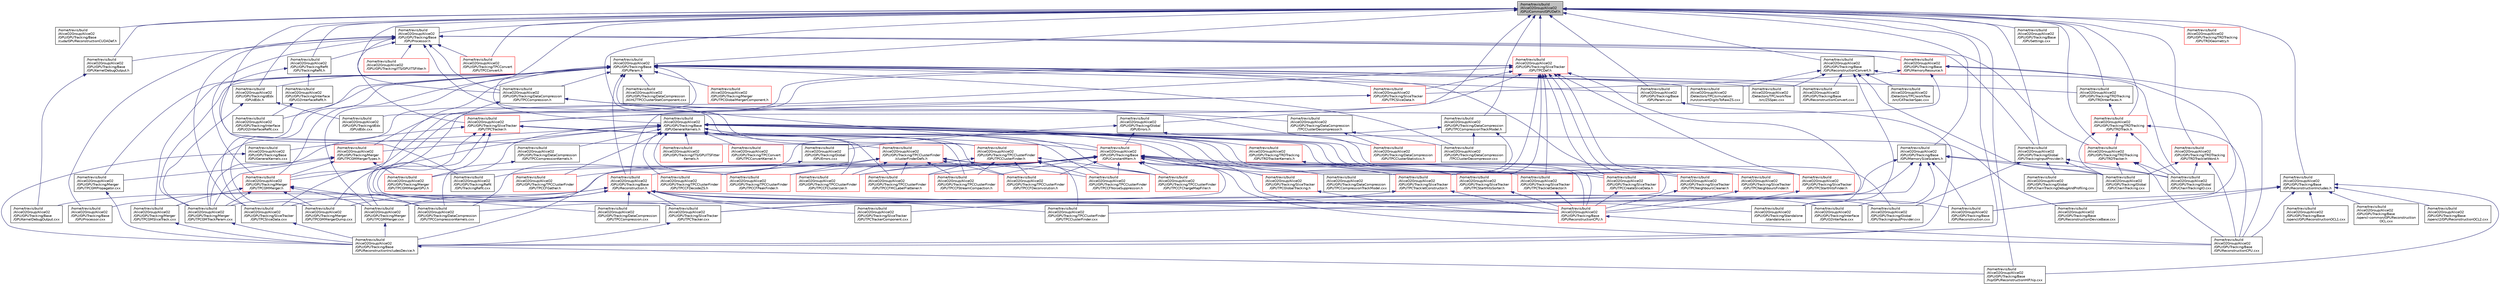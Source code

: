 digraph "/home/travis/build/AliceO2Group/AliceO2/GPU/Common/GPUDef.h"
{
 // INTERACTIVE_SVG=YES
  bgcolor="transparent";
  edge [fontname="Helvetica",fontsize="10",labelfontname="Helvetica",labelfontsize="10"];
  node [fontname="Helvetica",fontsize="10",shape=record];
  Node10 [label="/home/travis/build\l/AliceO2Group/AliceO2\l/GPU/Common/GPUDef.h",height=0.2,width=0.4,color="black", fillcolor="grey75", style="filled", fontcolor="black"];
  Node10 -> Node11 [dir="back",color="midnightblue",fontsize="10",style="solid",fontname="Helvetica"];
  Node11 [label="/home/travis/build\l/AliceO2Group/AliceO2\l/GPU/GPUTracking/Base\l/cuda/GPUReconstructionCUDADef.h",height=0.2,width=0.4,color="black",URL="$d2/d63/GPUReconstructionCUDADef_8h.html"];
  Node10 -> Node12 [dir="back",color="midnightblue",fontsize="10",style="solid",fontname="Helvetica"];
  Node12 [label="/home/travis/build\l/AliceO2Group/AliceO2\l/GPU/GPUTracking/Base\l/GPUParam.h",height=0.2,width=0.4,color="black",URL="$df/d13/GPUParam_8h.html"];
  Node12 -> Node13 [dir="back",color="midnightblue",fontsize="10",style="solid",fontname="Helvetica"];
  Node13 [label="/home/travis/build\l/AliceO2Group/AliceO2\l/Detectors/TPC/simulation\l/run/convertDigitsToRawZS.cxx",height=0.2,width=0.4,color="black",URL="$df/d6c/convertDigitsToRawZS_8cxx.html"];
  Node12 -> Node14 [dir="back",color="midnightblue",fontsize="10",style="solid",fontname="Helvetica"];
  Node14 [label="/home/travis/build\l/AliceO2Group/AliceO2\l/Detectors/TPC/workflow\l/src/ZSSpec.cxx",height=0.2,width=0.4,color="black",URL="$d2/dbc/ZSSpec_8cxx.html"];
  Node12 -> Node15 [dir="back",color="midnightblue",fontsize="10",style="solid",fontname="Helvetica"];
  Node15 [label="/home/travis/build\l/AliceO2Group/AliceO2\l/GPU/GPUTracking/Base\l/GPUConstantMem.h",height=0.2,width=0.4,color="red",URL="$db/df8/GPUConstantMem_8h.html"];
  Node15 -> Node16 [dir="back",color="midnightblue",fontsize="10",style="solid",fontname="Helvetica"];
  Node16 [label="/home/travis/build\l/AliceO2Group/AliceO2\l/GPU/GPUTracking/Base\l/GPUReconstruction.h",height=0.2,width=0.4,color="red",URL="$d2/de8/GPUReconstruction_8h.html"];
  Node16 -> Node23 [dir="back",color="midnightblue",fontsize="10",style="solid",fontname="Helvetica"];
  Node23 [label="/home/travis/build\l/AliceO2Group/AliceO2\l/GPU/GPUTracking/Base\l/GPUKernelDebugOutput.cxx",height=0.2,width=0.4,color="black",URL="$d4/dd0/GPUKernelDebugOutput_8cxx.html"];
  Node16 -> Node24 [dir="back",color="midnightblue",fontsize="10",style="solid",fontname="Helvetica"];
  Node24 [label="/home/travis/build\l/AliceO2Group/AliceO2\l/GPU/GPUTracking/Base\l/GPUProcessor.cxx",height=0.2,width=0.4,color="black",URL="$d2/d53/GPUProcessor_8cxx.html"];
  Node16 -> Node25 [dir="back",color="midnightblue",fontsize="10",style="solid",fontname="Helvetica"];
  Node25 [label="/home/travis/build\l/AliceO2Group/AliceO2\l/GPU/GPUTracking/Base\l/GPUReconstructionCPU.h",height=0.2,width=0.4,color="red",URL="$dd/dc0/GPUReconstructionCPU_8h.html"];
  Node25 -> Node37 [dir="back",color="midnightblue",fontsize="10",style="solid",fontname="Helvetica"];
  Node37 [label="/home/travis/build\l/AliceO2Group/AliceO2\l/GPU/GPUTracking/Base\l/GPUReconstructionCPU.cxx",height=0.2,width=0.4,color="black",URL="$da/df6/GPUReconstructionCPU_8cxx.html"];
  Node16 -> Node39 [dir="back",color="midnightblue",fontsize="10",style="solid",fontname="Helvetica"];
  Node39 [label="/home/travis/build\l/AliceO2Group/AliceO2\l/GPU/GPUTracking/Base\l/GPUReconstruction.cxx",height=0.2,width=0.4,color="black",URL="$db/d5b/GPUReconstruction_8cxx.html"];
  Node16 -> Node58 [dir="back",color="midnightblue",fontsize="10",style="solid",fontname="Helvetica"];
  Node58 [label="/home/travis/build\l/AliceO2Group/AliceO2\l/GPU/GPUTracking/DataCompression\l/GPUTPCCompression.cxx",height=0.2,width=0.4,color="black",URL="$d0/dbb/GPUTPCCompression_8cxx.html"];
  Node16 -> Node59 [dir="back",color="midnightblue",fontsize="10",style="solid",fontname="Helvetica"];
  Node59 [label="/home/travis/build\l/AliceO2Group/AliceO2\l/GPU/GPUTracking/Global\l/GPUTrackingInputProvider.cxx",height=0.2,width=0.4,color="black",URL="$d2/d16/GPUTrackingInputProvider_8cxx.html"];
  Node16 -> Node48 [dir="back",color="midnightblue",fontsize="10",style="solid",fontname="Helvetica"];
  Node48 [label="/home/travis/build\l/AliceO2Group/AliceO2\l/GPU/GPUTracking/Interface\l/GPUO2Interface.cxx",height=0.2,width=0.4,color="black",URL="$d0/d48/GPUO2Interface_8cxx.html"];
  Node16 -> Node61 [dir="back",color="midnightblue",fontsize="10",style="solid",fontname="Helvetica"];
  Node61 [label="/home/travis/build\l/AliceO2Group/AliceO2\l/GPU/GPUTracking/Merger\l/GPUTPCGMMerger.cxx",height=0.2,width=0.4,color="black",URL="$d0/dd4/GPUTPCGMMerger_8cxx.html"];
  Node61 -> Node62 [dir="back",color="midnightblue",fontsize="10",style="solid",fontname="Helvetica"];
  Node62 [label="/home/travis/build\l/AliceO2Group/AliceO2\l/GPU/GPUTracking/Base\l/GPUReconstructionIncludesDevice.h",height=0.2,width=0.4,color="black",URL="$d0/d25/GPUReconstructionIncludesDevice_8h.html"];
  Node62 -> Node30 [dir="back",color="midnightblue",fontsize="10",style="solid",fontname="Helvetica"];
  Node30 [label="/home/travis/build\l/AliceO2Group/AliceO2\l/GPU/GPUTracking/Base\l/hip/GPUReconstructionHIP.hip.cxx",height=0.2,width=0.4,color="black",URL="$d3/d33/GPUReconstructionHIP_8hip_8cxx.html"];
  Node16 -> Node63 [dir="back",color="midnightblue",fontsize="10",style="solid",fontname="Helvetica"];
  Node63 [label="/home/travis/build\l/AliceO2Group/AliceO2\l/GPU/GPUTracking/Merger\l/GPUTPCGMMergerDump.cxx",height=0.2,width=0.4,color="black",URL="$d0/d24/GPUTPCGMMergerDump_8cxx.html"];
  Node16 -> Node64 [dir="back",color="midnightblue",fontsize="10",style="solid",fontname="Helvetica"];
  Node64 [label="/home/travis/build\l/AliceO2Group/AliceO2\l/GPU/GPUTracking/SliceTracker\l/GPUTPCSliceData.cxx",height=0.2,width=0.4,color="black",URL="$d5/d85/GPUTPCSliceData_8cxx.html"];
  Node64 -> Node62 [dir="back",color="midnightblue",fontsize="10",style="solid",fontname="Helvetica"];
  Node16 -> Node65 [dir="back",color="midnightblue",fontsize="10",style="solid",fontname="Helvetica"];
  Node65 [label="/home/travis/build\l/AliceO2Group/AliceO2\l/GPU/GPUTracking/SliceTracker\l/GPUTPCTracker.cxx",height=0.2,width=0.4,color="black",URL="$db/d4b/GPUTPCTracker_8cxx.html"];
  Node65 -> Node62 [dir="back",color="midnightblue",fontsize="10",style="solid",fontname="Helvetica"];
  Node16 -> Node50 [dir="back",color="midnightblue",fontsize="10",style="solid",fontname="Helvetica"];
  Node50 [label="/home/travis/build\l/AliceO2Group/AliceO2\l/GPU/GPUTracking/SliceTracker\l/GPUTPCTrackerComponent.cxx",height=0.2,width=0.4,color="black",URL="$da/d1f/GPUTPCTrackerComponent_8cxx.html"];
  Node16 -> Node43 [dir="back",color="midnightblue",fontsize="10",style="solid",fontname="Helvetica"];
  Node43 [label="/home/travis/build\l/AliceO2Group/AliceO2\l/GPU/GPUTracking/Standalone\l/standalone.cxx",height=0.2,width=0.4,color="black",URL="$dc/df9/standalone_8cxx.html"];
  Node16 -> Node67 [dir="back",color="midnightblue",fontsize="10",style="solid",fontname="Helvetica"];
  Node67 [label="/home/travis/build\l/AliceO2Group/AliceO2\l/GPU/GPUTracking/TPCClusterFinder\l/GPUTPCClusterFinder.cxx",height=0.2,width=0.4,color="black",URL="$df/da0/GPUTPCClusterFinder_8cxx.html"];
  Node15 -> Node25 [dir="back",color="midnightblue",fontsize="10",style="solid",fontname="Helvetica"];
  Node15 -> Node37 [dir="back",color="midnightblue",fontsize="10",style="solid",fontname="Helvetica"];
  Node15 -> Node70 [dir="back",color="midnightblue",fontsize="10",style="solid",fontname="Helvetica"];
  Node70 [label="/home/travis/build\l/AliceO2Group/AliceO2\l/GPU/GPUTracking/DataCompression\l/GPUTPCCompressionKernels.cxx",height=0.2,width=0.4,color="black",URL="$d9/d57/GPUTPCCompressionKernels_8cxx.html"];
  Node15 -> Node71 [dir="back",color="midnightblue",fontsize="10",style="solid",fontname="Helvetica"];
  Node71 [label="/home/travis/build\l/AliceO2Group/AliceO2\l/GPU/GPUTracking/DataCompression\l/GPUTPCCompressionTrackModel.cxx",height=0.2,width=0.4,color="black",URL="$db/da8/GPUTPCCompressionTrackModel_8cxx.html"];
  Node15 -> Node73 [dir="back",color="midnightblue",fontsize="10",style="solid",fontname="Helvetica"];
  Node73 [label="/home/travis/build\l/AliceO2Group/AliceO2\l/GPU/GPUTracking/Merger\l/GPUTPCGMMergerGPU.h",height=0.2,width=0.4,color="red",URL="$dc/d95/GPUTPCGMMergerGPU_8h.html"];
  Node15 -> Node75 [dir="back",color="midnightblue",fontsize="10",style="solid",fontname="Helvetica"];
  Node75 [label="/home/travis/build\l/AliceO2Group/AliceO2\l/GPU/GPUTracking/Merger\l/GPUTPCGMTrackParam.cxx",height=0.2,width=0.4,color="black",URL="$df/dad/GPUTPCGMTrackParam_8cxx.html"];
  Node75 -> Node62 [dir="back",color="midnightblue",fontsize="10",style="solid",fontname="Helvetica"];
  Node15 -> Node76 [dir="back",color="midnightblue",fontsize="10",style="solid",fontname="Helvetica"];
  Node76 [label="/home/travis/build\l/AliceO2Group/AliceO2\l/GPU/GPUTracking/Refit\l/GPUTrackingRefit.cxx",height=0.2,width=0.4,color="black",URL="$df/d2b/GPUTrackingRefit_8cxx.html"];
  Node15 -> Node77 [dir="back",color="midnightblue",fontsize="10",style="solid",fontname="Helvetica"];
  Node77 [label="/home/travis/build\l/AliceO2Group/AliceO2\l/GPU/GPUTracking/SliceTracker\l/GPUTPCCreateSliceData.h",height=0.2,width=0.4,color="red",URL="$d3/d5e/GPUTPCCreateSliceData_8h.html"];
  Node77 -> Node25 [dir="back",color="midnightblue",fontsize="10",style="solid",fontname="Helvetica"];
  Node15 -> Node79 [dir="back",color="midnightblue",fontsize="10",style="solid",fontname="Helvetica"];
  Node79 [label="/home/travis/build\l/AliceO2Group/AliceO2\l/GPU/GPUTracking/SliceTracker\l/GPUTPCGlobalTracking.h",height=0.2,width=0.4,color="red",URL="$d1/d89/GPUTPCGlobalTracking_8h.html"];
  Node79 -> Node25 [dir="back",color="midnightblue",fontsize="10",style="solid",fontname="Helvetica"];
  Node15 -> Node82 [dir="back",color="midnightblue",fontsize="10",style="solid",fontname="Helvetica"];
  Node82 [label="/home/travis/build\l/AliceO2Group/AliceO2\l/GPU/GPUTracking/SliceTracker\l/GPUTPCTrackletConstructor.h",height=0.2,width=0.4,color="red",URL="$de/d72/GPUTPCTrackletConstructor_8h.html"];
  Node82 -> Node25 [dir="back",color="midnightblue",fontsize="10",style="solid",fontname="Helvetica"];
  Node82 -> Node65 [dir="back",color="midnightblue",fontsize="10",style="solid",fontname="Helvetica"];
  Node15 -> Node83 [dir="back",color="midnightblue",fontsize="10",style="solid",fontname="Helvetica"];
  Node83 [label="/home/travis/build\l/AliceO2Group/AliceO2\l/GPU/GPUTracking/SliceTracker\l/GPUTPCNeighboursCleaner.h",height=0.2,width=0.4,color="red",URL="$d5/d70/GPUTPCNeighboursCleaner_8h.html"];
  Node83 -> Node25 [dir="back",color="midnightblue",fontsize="10",style="solid",fontname="Helvetica"];
  Node15 -> Node85 [dir="back",color="midnightblue",fontsize="10",style="solid",fontname="Helvetica"];
  Node85 [label="/home/travis/build\l/AliceO2Group/AliceO2\l/GPU/GPUTracking/SliceTracker\l/GPUTPCNeighboursFinder.h",height=0.2,width=0.4,color="red",URL="$d7/d59/GPUTPCNeighboursFinder_8h.html"];
  Node85 -> Node25 [dir="back",color="midnightblue",fontsize="10",style="solid",fontname="Helvetica"];
  Node15 -> Node87 [dir="back",color="midnightblue",fontsize="10",style="solid",fontname="Helvetica"];
  Node87 [label="/home/travis/build\l/AliceO2Group/AliceO2\l/GPU/GPUTracking/SliceTracker\l/GPUTPCStartHitsFinder.h",height=0.2,width=0.4,color="red",URL="$d0/d04/GPUTPCStartHitsFinder_8h.html"];
  Node87 -> Node25 [dir="back",color="midnightblue",fontsize="10",style="solid",fontname="Helvetica"];
  Node15 -> Node89 [dir="back",color="midnightblue",fontsize="10",style="solid",fontname="Helvetica"];
  Node89 [label="/home/travis/build\l/AliceO2Group/AliceO2\l/GPU/GPUTracking/SliceTracker\l/GPUTPCStartHitsSorter.h",height=0.2,width=0.4,color="red",URL="$df/d93/GPUTPCStartHitsSorter_8h.html"];
  Node89 -> Node25 [dir="back",color="midnightblue",fontsize="10",style="solid",fontname="Helvetica"];
  Node15 -> Node91 [dir="back",color="midnightblue",fontsize="10",style="solid",fontname="Helvetica"];
  Node91 [label="/home/travis/build\l/AliceO2Group/AliceO2\l/GPU/GPUTracking/SliceTracker\l/GPUTPCTrackletSelector.h",height=0.2,width=0.4,color="red",URL="$d4/d0c/GPUTPCTrackletSelector_8h.html"];
  Node91 -> Node25 [dir="back",color="midnightblue",fontsize="10",style="solid",fontname="Helvetica"];
  Node15 -> Node93 [dir="back",color="midnightblue",fontsize="10",style="solid",fontname="Helvetica"];
  Node93 [label="/home/travis/build\l/AliceO2Group/AliceO2\l/GPU/GPUTracking/TPCClusterFinder\l/GPUTPCCFChargeMapFiller.h",height=0.2,width=0.4,color="red",URL="$dc/d10/GPUTPCCFChargeMapFiller_8h.html"];
  Node15 -> Node102 [dir="back",color="midnightblue",fontsize="10",style="solid",fontname="Helvetica"];
  Node102 [label="/home/travis/build\l/AliceO2Group/AliceO2\l/GPU/GPUTracking/TPCClusterFinder\l/GPUTPCCFPeakFinder.h",height=0.2,width=0.4,color="red",URL="$d6/d92/GPUTPCCFPeakFinder_8h.html"];
  Node15 -> Node103 [dir="back",color="midnightblue",fontsize="10",style="solid",fontname="Helvetica"];
  Node103 [label="/home/travis/build\l/AliceO2Group/AliceO2\l/GPU/GPUTracking/TPCClusterFinder\l/GPUTPCCFNoiseSuppression.h",height=0.2,width=0.4,color="red",URL="$d7/d30/GPUTPCCFNoiseSuppression_8h.html"];
  Node15 -> Node104 [dir="back",color="midnightblue",fontsize="10",style="solid",fontname="Helvetica"];
  Node104 [label="/home/travis/build\l/AliceO2Group/AliceO2\l/GPU/GPUTracking/TPCClusterFinder\l/GPUTPCCFDeconvolution.h",height=0.2,width=0.4,color="red",URL="$dc/d21/GPUTPCCFDeconvolution_8h.html"];
  Node15 -> Node105 [dir="back",color="midnightblue",fontsize="10",style="solid",fontname="Helvetica"];
  Node105 [label="/home/travis/build\l/AliceO2Group/AliceO2\l/GPU/GPUTracking/TPCClusterFinder\l/GPUTPCCFStreamCompaction.h",height=0.2,width=0.4,color="red",URL="$dc/deb/GPUTPCCFStreamCompaction_8h.html"];
  Node15 -> Node107 [dir="back",color="midnightblue",fontsize="10",style="solid",fontname="Helvetica"];
  Node107 [label="/home/travis/build\l/AliceO2Group/AliceO2\l/GPU/GPUTracking/TPCClusterFinder\l/GPUTPCCFClusterizer.h",height=0.2,width=0.4,color="red",URL="$dd/d99/GPUTPCCFClusterizer_8h.html"];
  Node15 -> Node108 [dir="back",color="midnightblue",fontsize="10",style="solid",fontname="Helvetica"];
  Node108 [label="/home/travis/build\l/AliceO2Group/AliceO2\l/GPU/GPUTracking/TPCClusterFinder\l/GPUTPCCFMCLabelFlattener.h",height=0.2,width=0.4,color="red",URL="$dd/dd8/GPUTPCCFMCLabelFlattener_8h.html"];
  Node15 -> Node110 [dir="back",color="midnightblue",fontsize="10",style="solid",fontname="Helvetica"];
  Node110 [label="/home/travis/build\l/AliceO2Group/AliceO2\l/GPU/GPUTracking/TPCClusterFinder\l/GPUTPCCFDecodeZS.h",height=0.2,width=0.4,color="red",URL="$dc/d65/GPUTPCCFDecodeZS_8h.html"];
  Node15 -> Node112 [dir="back",color="midnightblue",fontsize="10",style="solid",fontname="Helvetica"];
  Node112 [label="/home/travis/build\l/AliceO2Group/AliceO2\l/GPU/GPUTracking/TPCClusterFinder\l/GPUTPCCFGather.h",height=0.2,width=0.4,color="red",URL="$d5/d54/GPUTPCCFGather_8h.html"];
  Node12 -> Node16 [dir="back",color="midnightblue",fontsize="10",style="solid",fontname="Helvetica"];
  Node12 -> Node118 [dir="back",color="midnightblue",fontsize="10",style="solid",fontname="Helvetica"];
  Node118 [label="/home/travis/build\l/AliceO2Group/AliceO2\l/GPU/GPUTracking/Base\l/GPUParam.cxx",height=0.2,width=0.4,color="black",URL="$db/de2/GPUParam_8cxx.html"];
  Node118 -> Node62 [dir="back",color="midnightblue",fontsize="10",style="solid",fontname="Helvetica"];
  Node12 -> Node119 [dir="back",color="midnightblue",fontsize="10",style="solid",fontname="Helvetica"];
  Node119 [label="/home/travis/build\l/AliceO2Group/AliceO2\l/GPU/GPUTracking/Base\l/GPUReconstructionConvert.cxx",height=0.2,width=0.4,color="black",URL="$dd/d7f/GPUReconstructionConvert_8cxx.html"];
  Node12 -> Node120 [dir="back",color="midnightblue",fontsize="10",style="solid",fontname="Helvetica"];
  Node120 [label="/home/travis/build\l/AliceO2Group/AliceO2\l/GPU/GPUTracking/DataCompression\l/AliHLTTPCClusterStatComponent.cxx",height=0.2,width=0.4,color="black",URL="$df/dbd/AliHLTTPCClusterStatComponent_8cxx.html"];
  Node12 -> Node121 [dir="back",color="midnightblue",fontsize="10",style="solid",fontname="Helvetica"];
  Node121 [label="/home/travis/build\l/AliceO2Group/AliceO2\l/GPU/GPUTracking/DataCompression\l/GPUTPCCompression.h",height=0.2,width=0.4,color="black",URL="$d5/d92/GPUTPCCompression_8h.html"];
  Node121 -> Node122 [dir="back",color="midnightblue",fontsize="10",style="solid",fontname="Helvetica"];
  Node122 [label="/home/travis/build\l/AliceO2Group/AliceO2\l/GPU/GPUTracking/DataCompression\l/GPUTPCClusterStatistics.h",height=0.2,width=0.4,color="red",URL="$d3/d25/GPUTPCClusterStatistics_8h.html"];
  Node121 -> Node124 [dir="back",color="midnightblue",fontsize="10",style="solid",fontname="Helvetica"];
  Node124 [label="/home/travis/build\l/AliceO2Group/AliceO2\l/GPU/GPUTracking/DataCompression\l/TPCClusterDecompressor.h",height=0.2,width=0.4,color="black",URL="$d7/d7d/TPCClusterDecompressor_8h.html"];
  Node124 -> Node122 [dir="back",color="midnightblue",fontsize="10",style="solid",fontname="Helvetica"];
  Node124 -> Node125 [dir="back",color="midnightblue",fontsize="10",style="solid",fontname="Helvetica"];
  Node125 [label="/home/travis/build\l/AliceO2Group/AliceO2\l/GPU/GPUTracking/DataCompression\l/TPCClusterDecompressor.cxx",height=0.2,width=0.4,color="black",URL="$dc/df2/TPCClusterDecompressor_8cxx.html"];
  Node121 -> Node58 [dir="back",color="midnightblue",fontsize="10",style="solid",fontname="Helvetica"];
  Node12 -> Node70 [dir="back",color="midnightblue",fontsize="10",style="solid",fontname="Helvetica"];
  Node12 -> Node125 [dir="back",color="midnightblue",fontsize="10",style="solid",fontname="Helvetica"];
  Node12 -> Node126 [dir="back",color="midnightblue",fontsize="10",style="solid",fontname="Helvetica"];
  Node126 [label="/home/travis/build\l/AliceO2Group/AliceO2\l/GPU/GPUTracking/dEdx\l/GPUdEdx.h",height=0.2,width=0.4,color="black",URL="$dc/d55/GPUdEdx_8h.html"];
  Node126 -> Node127 [dir="back",color="midnightblue",fontsize="10",style="solid",fontname="Helvetica"];
  Node127 [label="/home/travis/build\l/AliceO2Group/AliceO2\l/GPU/GPUTracking/dEdx\l/GPUdEdx.cxx",height=0.2,width=0.4,color="black",URL="$d2/d3e/GPUdEdx_8cxx.html"];
  Node126 -> Node75 [dir="back",color="midnightblue",fontsize="10",style="solid",fontname="Helvetica"];
  Node12 -> Node127 [dir="back",color="midnightblue",fontsize="10",style="solid",fontname="Helvetica"];
  Node12 -> Node128 [dir="back",color="midnightblue",fontsize="10",style="solid",fontname="Helvetica"];
  Node128 [label="/home/travis/build\l/AliceO2Group/AliceO2\l/GPU/GPUTracking/Interface\l/GPUO2InterfaceRefit.cxx",height=0.2,width=0.4,color="black",URL="$d6/dcd/GPUO2InterfaceRefit_8cxx.html"];
  Node12 -> Node129 [dir="back",color="midnightblue",fontsize="10",style="solid",fontname="Helvetica"];
  Node129 [label="/home/travis/build\l/AliceO2Group/AliceO2\l/GPU/GPUTracking/Merger\l/GPUTPCGlobalMergerComponent.h",height=0.2,width=0.4,color="red",URL="$db/d31/GPUTPCGlobalMergerComponent_8h.html",tooltip="HLT TPC CA global merger component. "];
  Node12 -> Node131 [dir="back",color="midnightblue",fontsize="10",style="solid",fontname="Helvetica"];
  Node131 [label="/home/travis/build\l/AliceO2Group/AliceO2\l/GPU/GPUTracking/Merger\l/GPUTPCGMMerger.h",height=0.2,width=0.4,color="red",URL="$d4/dcf/GPUTPCGMMerger_8h.html"];
  Node131 -> Node70 [dir="back",color="midnightblue",fontsize="10",style="solid",fontname="Helvetica"];
  Node131 -> Node61 [dir="back",color="midnightblue",fontsize="10",style="solid",fontname="Helvetica"];
  Node131 -> Node63 [dir="back",color="midnightblue",fontsize="10",style="solid",fontname="Helvetica"];
  Node131 -> Node115 [dir="back",color="midnightblue",fontsize="10",style="solid",fontname="Helvetica"];
  Node115 [label="/home/travis/build\l/AliceO2Group/AliceO2\l/GPU/GPUTracking/Merger\l/GPUTPCGMSliceTrack.cxx",height=0.2,width=0.4,color="black",URL="$d5/d84/GPUTPCGMSliceTrack_8cxx.html"];
  Node115 -> Node62 [dir="back",color="midnightblue",fontsize="10",style="solid",fontname="Helvetica"];
  Node131 -> Node75 [dir="back",color="midnightblue",fontsize="10",style="solid",fontname="Helvetica"];
  Node12 -> Node61 [dir="back",color="midnightblue",fontsize="10",style="solid",fontname="Helvetica"];
  Node12 -> Node63 [dir="back",color="midnightblue",fontsize="10",style="solid",fontname="Helvetica"];
  Node12 -> Node132 [dir="back",color="midnightblue",fontsize="10",style="solid",fontname="Helvetica"];
  Node132 [label="/home/travis/build\l/AliceO2Group/AliceO2\l/GPU/GPUTracking/Merger\l/GPUTPCGMPropagator.cxx",height=0.2,width=0.4,color="black",URL="$d8/de7/GPUTPCGMPropagator_8cxx.html"];
  Node132 -> Node62 [dir="back",color="midnightblue",fontsize="10",style="solid",fontname="Helvetica"];
  Node12 -> Node115 [dir="back",color="midnightblue",fontsize="10",style="solid",fontname="Helvetica"];
  Node12 -> Node75 [dir="back",color="midnightblue",fontsize="10",style="solid",fontname="Helvetica"];
  Node12 -> Node133 [dir="back",color="midnightblue",fontsize="10",style="solid",fontname="Helvetica"];
  Node133 [label="/home/travis/build\l/AliceO2Group/AliceO2\l/GPU/GPUTracking/SliceTracker\l/GPUTPCSliceData.h",height=0.2,width=0.4,color="red",URL="$df/d4a/GPUTPCSliceData_8h.html"];
  Node133 -> Node134 [dir="back",color="midnightblue",fontsize="10",style="solid",fontname="Helvetica"];
  Node134 [label="/home/travis/build\l/AliceO2Group/AliceO2\l/GPU/GPUTracking/SliceTracker\l/GPUTPCTracker.h",height=0.2,width=0.4,color="red",URL="$d6/d25/GPUTPCTracker_8h.html"];
  Node134 -> Node15 [dir="back",color="midnightblue",fontsize="10",style="solid",fontname="Helvetica"];
  Node134 -> Node28 [dir="back",color="midnightblue",fontsize="10",style="solid",fontname="Helvetica"];
  Node28 [label="/home/travis/build\l/AliceO2Group/AliceO2\l/GPU/GPUTracking/Base\l/GPUReconstructionDeviceBase.cxx",height=0.2,width=0.4,color="black",URL="$d1/dbb/GPUReconstructionDeviceBase_8cxx.html"];
  Node134 -> Node61 [dir="back",color="midnightblue",fontsize="10",style="solid",fontname="Helvetica"];
  Node134 -> Node63 [dir="back",color="midnightblue",fontsize="10",style="solid",fontname="Helvetica"];
  Node134 -> Node75 [dir="back",color="midnightblue",fontsize="10",style="solid",fontname="Helvetica"];
  Node134 -> Node65 [dir="back",color="midnightblue",fontsize="10",style="solid",fontname="Helvetica"];
  Node133 -> Node64 [dir="back",color="midnightblue",fontsize="10",style="solid",fontname="Helvetica"];
  Node12 -> Node64 [dir="back",color="midnightblue",fontsize="10",style="solid",fontname="Helvetica"];
  Node12 -> Node50 [dir="back",color="midnightblue",fontsize="10",style="solid",fontname="Helvetica"];
  Node12 -> Node135 [dir="back",color="midnightblue",fontsize="10",style="solid",fontname="Helvetica"];
  Node135 [label="/home/travis/build\l/AliceO2Group/AliceO2\l/GPU/GPUTracking/TRDTracking\l/GPUTRDInterfaces.h",height=0.2,width=0.4,color="black",URL="$df/d77/GPUTRDInterfaces_8h.html"];
  Node135 -> Node136 [dir="back",color="midnightblue",fontsize="10",style="solid",fontname="Helvetica"];
  Node136 [label="/home/travis/build\l/AliceO2Group/AliceO2\l/GPU/GPUTracking/TRDTracking\l/GPUTRDTrack.h",height=0.2,width=0.4,color="red",URL="$db/dca/GPUTRDTrack_8h.html"];
  Node136 -> Node37 [dir="back",color="midnightblue",fontsize="10",style="solid",fontname="Helvetica"];
  Node136 -> Node45 [dir="back",color="midnightblue",fontsize="10",style="solid",fontname="Helvetica"];
  Node45 [label="/home/travis/build\l/AliceO2Group/AliceO2\l/GPU/GPUTracking/Global\l/GPUChainTracking.cxx",height=0.2,width=0.4,color="black",URL="$d2/d58/GPUChainTracking_8cxx.html"];
  Node136 -> Node47 [dir="back",color="midnightblue",fontsize="10",style="solid",fontname="Helvetica"];
  Node47 [label="/home/travis/build\l/AliceO2Group/AliceO2\l/GPU/GPUTracking/Global\l/GPUChainTrackingIO.cxx",height=0.2,width=0.4,color="black",URL="$d3/d85/GPUChainTrackingIO_8cxx.html"];
  Node136 -> Node138 [dir="back",color="midnightblue",fontsize="10",style="solid",fontname="Helvetica"];
  Node138 [label="/home/travis/build\l/AliceO2Group/AliceO2\l/GPU/GPUTracking/TRDTracking\l/GPUTRDTracker.h",height=0.2,width=0.4,color="red",URL="$dd/d44/GPUTRDTracker_8h.html",tooltip="Online TRD tracker based on extrapolated TPC tracks. "];
  Node138 -> Node37 [dir="back",color="midnightblue",fontsize="10",style="solid",fontname="Helvetica"];
  Node138 -> Node45 [dir="back",color="midnightblue",fontsize="10",style="solid",fontname="Helvetica"];
  Node138 -> Node47 [dir="back",color="midnightblue",fontsize="10",style="solid",fontname="Helvetica"];
  Node10 -> Node139 [dir="back",color="midnightblue",fontsize="10",style="solid",fontname="Helvetica"];
  Node139 [label="/home/travis/build\l/AliceO2Group/AliceO2\l/GPU/GPUTracking/Base\l/GPUProcessor.h",height=0.2,width=0.4,color="black",URL="$d6/d57/GPUProcessor_8h.html"];
  Node139 -> Node140 [dir="back",color="midnightblue",fontsize="10",style="solid",fontname="Helvetica"];
  Node140 [label="/home/travis/build\l/AliceO2Group/AliceO2\l/GPU/GPUTracking/Base\l/GPUMemoryResource.h",height=0.2,width=0.4,color="red",URL="$d5/da6/GPUMemoryResource_8h.html"];
  Node140 -> Node16 [dir="back",color="midnightblue",fontsize="10",style="solid",fontname="Helvetica"];
  Node140 -> Node39 [dir="back",color="midnightblue",fontsize="10",style="solid",fontname="Helvetica"];
  Node140 -> Node37 [dir="back",color="midnightblue",fontsize="10",style="solid",fontname="Helvetica"];
  Node140 -> Node133 [dir="back",color="midnightblue",fontsize="10",style="solid",fontname="Helvetica"];
  Node139 -> Node142 [dir="back",color="midnightblue",fontsize="10",style="solid",fontname="Helvetica"];
  Node142 [label="/home/travis/build\l/AliceO2Group/AliceO2\l/GPU/GPUTracking/Base\l/GPUKernelDebugOutput.h",height=0.2,width=0.4,color="black",URL="$d0/dfa/GPUKernelDebugOutput_8h.html"];
  Node142 -> Node23 [dir="back",color="midnightblue",fontsize="10",style="solid",fontname="Helvetica"];
  Node139 -> Node24 [dir="back",color="midnightblue",fontsize="10",style="solid",fontname="Helvetica"];
  Node139 -> Node121 [dir="back",color="midnightblue",fontsize="10",style="solid",fontname="Helvetica"];
  Node139 -> Node143 [dir="back",color="midnightblue",fontsize="10",style="solid",fontname="Helvetica"];
  Node143 [label="/home/travis/build\l/AliceO2Group/AliceO2\l/GPU/GPUTracking/Global\l/GPUTrackingInputProvider.h",height=0.2,width=0.4,color="black",URL="$dd/dc8/GPUTrackingInputProvider_8h.html"];
  Node143 -> Node45 [dir="back",color="midnightblue",fontsize="10",style="solid",fontname="Helvetica"];
  Node143 -> Node46 [dir="back",color="midnightblue",fontsize="10",style="solid",fontname="Helvetica"];
  Node46 [label="/home/travis/build\l/AliceO2Group/AliceO2\l/GPU/GPUTracking/Global\l/GPUChainTrackingDebugAndProfiling.cxx",height=0.2,width=0.4,color="black",URL="$dd/dc6/GPUChainTrackingDebugAndProfiling_8cxx.html"];
  Node143 -> Node47 [dir="back",color="midnightblue",fontsize="10",style="solid",fontname="Helvetica"];
  Node143 -> Node59 [dir="back",color="midnightblue",fontsize="10",style="solid",fontname="Helvetica"];
  Node139 -> Node144 [dir="back",color="midnightblue",fontsize="10",style="solid",fontname="Helvetica"];
  Node144 [label="/home/travis/build\l/AliceO2Group/AliceO2\l/GPU/GPUTracking/ITS/GPUITSFitter.h",height=0.2,width=0.4,color="red",URL="$d6/d66/GPUITSFitter_8h.html"];
  Node139 -> Node131 [dir="back",color="midnightblue",fontsize="10",style="solid",fontname="Helvetica"];
  Node139 -> Node145 [dir="back",color="midnightblue",fontsize="10",style="solid",fontname="Helvetica"];
  Node145 [label="/home/travis/build\l/AliceO2Group/AliceO2\l/GPU/GPUTracking/Refit\l/GPUTrackingRefit.h",height=0.2,width=0.4,color="black",URL="$df/ded/GPUTrackingRefit_8h.html"];
  Node145 -> Node146 [dir="back",color="midnightblue",fontsize="10",style="solid",fontname="Helvetica"];
  Node146 [label="/home/travis/build\l/AliceO2Group/AliceO2\l/GPU/GPUTracking/Interface\l/GPUO2InterfaceRefit.h",height=0.2,width=0.4,color="black",URL="$d7/d4c/GPUO2InterfaceRefit_8h.html"];
  Node146 -> Node128 [dir="back",color="midnightblue",fontsize="10",style="solid",fontname="Helvetica"];
  Node145 -> Node76 [dir="back",color="midnightblue",fontsize="10",style="solid",fontname="Helvetica"];
  Node139 -> Node134 [dir="back",color="midnightblue",fontsize="10",style="solid",fontname="Helvetica"];
  Node139 -> Node64 [dir="back",color="midnightblue",fontsize="10",style="solid",fontname="Helvetica"];
  Node139 -> Node147 [dir="back",color="midnightblue",fontsize="10",style="solid",fontname="Helvetica"];
  Node147 [label="/home/travis/build\l/AliceO2Group/AliceO2\l/GPU/GPUTracking/TPCClusterFinder\l/GPUTPCClusterFinder.h",height=0.2,width=0.4,color="red",URL="$d6/d4b/GPUTPCClusterFinder_8h.html"];
  Node147 -> Node93 [dir="back",color="midnightblue",fontsize="10",style="solid",fontname="Helvetica"];
  Node147 -> Node103 [dir="back",color="midnightblue",fontsize="10",style="solid",fontname="Helvetica"];
  Node147 -> Node104 [dir="back",color="midnightblue",fontsize="10",style="solid",fontname="Helvetica"];
  Node147 -> Node105 [dir="back",color="midnightblue",fontsize="10",style="solid",fontname="Helvetica"];
  Node147 -> Node107 [dir="back",color="midnightblue",fontsize="10",style="solid",fontname="Helvetica"];
  Node147 -> Node108 [dir="back",color="midnightblue",fontsize="10",style="solid",fontname="Helvetica"];
  Node147 -> Node67 [dir="back",color="midnightblue",fontsize="10",style="solid",fontname="Helvetica"];
  Node139 -> Node150 [dir="back",color="midnightblue",fontsize="10",style="solid",fontname="Helvetica"];
  Node150 [label="/home/travis/build\l/AliceO2Group/AliceO2\l/GPU/GPUTracking/TPCConvert\l/GPUTPCConvert.h",height=0.2,width=0.4,color="red",URL="$de/d2c/GPUTPCConvert_8h.html"];
  Node139 -> Node138 [dir="back",color="midnightblue",fontsize="10",style="solid",fontname="Helvetica"];
  Node10 -> Node151 [dir="back",color="midnightblue",fontsize="10",style="solid",fontname="Helvetica"];
  Node151 [label="/home/travis/build\l/AliceO2Group/AliceO2\l/GPU/GPUTracking/Base\l/GPUGeneralKernels.h",height=0.2,width=0.4,color="black",URL="$d9/de5/GPUGeneralKernels_8h.html"];
  Node151 -> Node152 [dir="back",color="midnightblue",fontsize="10",style="solid",fontname="Helvetica"];
  Node152 [label="/home/travis/build\l/AliceO2Group/AliceO2\l/GPU/GPUTracking/Base\l/GPUGeneralKernels.cxx",height=0.2,width=0.4,color="black",URL="$de/d0a/GPUGeneralKernels_8cxx.html"];
  Node152 -> Node62 [dir="back",color="midnightblue",fontsize="10",style="solid",fontname="Helvetica"];
  Node151 -> Node25 [dir="back",color="midnightblue",fontsize="10",style="solid",fontname="Helvetica"];
  Node151 -> Node153 [dir="back",color="midnightblue",fontsize="10",style="solid",fontname="Helvetica"];
  Node153 [label="/home/travis/build\l/AliceO2Group/AliceO2\l/GPU/GPUTracking/DataCompression\l/GPUTPCCompressionKernels.h",height=0.2,width=0.4,color="black",URL="$d2/dc6/GPUTPCCompressionKernels_8h.html"];
  Node153 -> Node70 [dir="back",color="midnightblue",fontsize="10",style="solid",fontname="Helvetica"];
  Node151 -> Node154 [dir="back",color="midnightblue",fontsize="10",style="solid",fontname="Helvetica"];
  Node154 [label="/home/travis/build\l/AliceO2Group/AliceO2\l/GPU/GPUTracking/ITS/GPUITSFitter\lKernels.h",height=0.2,width=0.4,color="red",URL="$d5/d89/GPUITSFitterKernels_8h.html"];
  Node151 -> Node155 [dir="back",color="midnightblue",fontsize="10",style="solid",fontname="Helvetica"];
  Node155 [label="/home/travis/build\l/AliceO2Group/AliceO2\l/GPU/GPUTracking/Merger\l/GPUTPCGMMergerTypes.h",height=0.2,width=0.4,color="red",URL="$de/d4c/GPUTPCGMMergerTypes_8h.html"];
  Node155 -> Node131 [dir="back",color="midnightblue",fontsize="10",style="solid",fontname="Helvetica"];
  Node155 -> Node73 [dir="back",color="midnightblue",fontsize="10",style="solid",fontname="Helvetica"];
  Node155 -> Node132 [dir="back",color="midnightblue",fontsize="10",style="solid",fontname="Helvetica"];
  Node155 -> Node75 [dir="back",color="midnightblue",fontsize="10",style="solid",fontname="Helvetica"];
  Node151 -> Node131 [dir="back",color="midnightblue",fontsize="10",style="solid",fontname="Helvetica"];
  Node151 -> Node73 [dir="back",color="midnightblue",fontsize="10",style="solid",fontname="Helvetica"];
  Node151 -> Node77 [dir="back",color="midnightblue",fontsize="10",style="solid",fontname="Helvetica"];
  Node151 -> Node79 [dir="back",color="midnightblue",fontsize="10",style="solid",fontname="Helvetica"];
  Node151 -> Node82 [dir="back",color="midnightblue",fontsize="10",style="solid",fontname="Helvetica"];
  Node151 -> Node83 [dir="back",color="midnightblue",fontsize="10",style="solid",fontname="Helvetica"];
  Node151 -> Node85 [dir="back",color="midnightblue",fontsize="10",style="solid",fontname="Helvetica"];
  Node151 -> Node87 [dir="back",color="midnightblue",fontsize="10",style="solid",fontname="Helvetica"];
  Node151 -> Node89 [dir="back",color="midnightblue",fontsize="10",style="solid",fontname="Helvetica"];
  Node151 -> Node91 [dir="back",color="midnightblue",fontsize="10",style="solid",fontname="Helvetica"];
  Node151 -> Node93 [dir="back",color="midnightblue",fontsize="10",style="solid",fontname="Helvetica"];
  Node151 -> Node102 [dir="back",color="midnightblue",fontsize="10",style="solid",fontname="Helvetica"];
  Node151 -> Node103 [dir="back",color="midnightblue",fontsize="10",style="solid",fontname="Helvetica"];
  Node151 -> Node104 [dir="back",color="midnightblue",fontsize="10",style="solid",fontname="Helvetica"];
  Node151 -> Node105 [dir="back",color="midnightblue",fontsize="10",style="solid",fontname="Helvetica"];
  Node151 -> Node107 [dir="back",color="midnightblue",fontsize="10",style="solid",fontname="Helvetica"];
  Node151 -> Node108 [dir="back",color="midnightblue",fontsize="10",style="solid",fontname="Helvetica"];
  Node151 -> Node110 [dir="back",color="midnightblue",fontsize="10",style="solid",fontname="Helvetica"];
  Node151 -> Node112 [dir="back",color="midnightblue",fontsize="10",style="solid",fontname="Helvetica"];
  Node151 -> Node157 [dir="back",color="midnightblue",fontsize="10",style="solid",fontname="Helvetica"];
  Node157 [label="/home/travis/build\l/AliceO2Group/AliceO2\l/GPU/GPUTracking/TPCConvert\l/GPUTPCConvertKernel.h",height=0.2,width=0.4,color="red",URL="$de/d5e/GPUTPCConvertKernel_8h.html"];
  Node151 -> Node158 [dir="back",color="midnightblue",fontsize="10",style="solid",fontname="Helvetica"];
  Node158 [label="/home/travis/build\l/AliceO2Group/AliceO2\l/GPU/GPUTracking/TRDTracking\l/GPUTRDTrackerKernels.h",height=0.2,width=0.4,color="red",URL="$d6/dbd/GPUTRDTrackerKernels_8h.html"];
  Node158 -> Node25 [dir="back",color="midnightblue",fontsize="10",style="solid",fontname="Helvetica"];
  Node10 -> Node142 [dir="back",color="midnightblue",fontsize="10",style="solid",fontname="Helvetica"];
  Node10 -> Node159 [dir="back",color="midnightblue",fontsize="10",style="solid",fontname="Helvetica"];
  Node159 [label="/home/travis/build\l/AliceO2Group/AliceO2\l/GPU/GPUTracking/Base\l/GPUMemorySizeScalers.h",height=0.2,width=0.4,color="black",URL="$d3/d36/GPUMemorySizeScalers_8h.html"];
  Node159 -> Node39 [dir="back",color="midnightblue",fontsize="10",style="solid",fontname="Helvetica"];
  Node159 -> Node45 [dir="back",color="midnightblue",fontsize="10",style="solid",fontname="Helvetica"];
  Node159 -> Node47 [dir="back",color="midnightblue",fontsize="10",style="solid",fontname="Helvetica"];
  Node159 -> Node48 [dir="back",color="midnightblue",fontsize="10",style="solid",fontname="Helvetica"];
  Node159 -> Node61 [dir="back",color="midnightblue",fontsize="10",style="solid",fontname="Helvetica"];
  Node159 -> Node65 [dir="back",color="midnightblue",fontsize="10",style="solid",fontname="Helvetica"];
  Node159 -> Node67 [dir="back",color="midnightblue",fontsize="10",style="solid",fontname="Helvetica"];
  Node10 -> Node118 [dir="back",color="midnightblue",fontsize="10",style="solid",fontname="Helvetica"];
  Node10 -> Node160 [dir="back",color="midnightblue",fontsize="10",style="solid",fontname="Helvetica"];
  Node160 [label="/home/travis/build\l/AliceO2Group/AliceO2\l/GPU/GPUTracking/Base\l/GPUReconstructionIncludes.h",height=0.2,width=0.4,color="black",URL="$d7/d94/GPUReconstructionIncludes_8h.html"];
  Node160 -> Node39 [dir="back",color="midnightblue",fontsize="10",style="solid",fontname="Helvetica"];
  Node160 -> Node37 [dir="back",color="midnightblue",fontsize="10",style="solid",fontname="Helvetica"];
  Node160 -> Node28 [dir="back",color="midnightblue",fontsize="10",style="solid",fontname="Helvetica"];
  Node160 -> Node30 [dir="back",color="midnightblue",fontsize="10",style="solid",fontname="Helvetica"];
  Node160 -> Node33 [dir="back",color="midnightblue",fontsize="10",style="solid",fontname="Helvetica"];
  Node33 [label="/home/travis/build\l/AliceO2Group/AliceO2\l/GPU/GPUTracking/Base\l/opencl/GPUReconstructionOCL1.cxx",height=0.2,width=0.4,color="black",URL="$d7/d6f/GPUReconstructionOCL1_8cxx.html"];
  Node160 -> Node34 [dir="back",color="midnightblue",fontsize="10",style="solid",fontname="Helvetica"];
  Node34 [label="/home/travis/build\l/AliceO2Group/AliceO2\l/GPU/GPUTracking/Base\l/opencl-common/GPUReconstruction\lOCL.cxx",height=0.2,width=0.4,color="black",URL="$da/db3/GPUReconstructionOCL_8cxx.html"];
  Node160 -> Node36 [dir="back",color="midnightblue",fontsize="10",style="solid",fontname="Helvetica"];
  Node36 [label="/home/travis/build\l/AliceO2Group/AliceO2\l/GPU/GPUTracking/Base\l/opencl2/GPUReconstructionOCL2.cxx",height=0.2,width=0.4,color="black",URL="$d3/d73/GPUReconstructionOCL2_8cxx.html"];
  Node10 -> Node161 [dir="back",color="midnightblue",fontsize="10",style="solid",fontname="Helvetica"];
  Node161 [label="/home/travis/build\l/AliceO2Group/AliceO2\l/GPU/GPUTracking/Base\l/GPUReconstructionConvert.h",height=0.2,width=0.4,color="black",URL="$d1/dfa/GPUReconstructionConvert_8h.html"];
  Node161 -> Node13 [dir="back",color="midnightblue",fontsize="10",style="solid",fontname="Helvetica"];
  Node161 -> Node162 [dir="back",color="midnightblue",fontsize="10",style="solid",fontname="Helvetica"];
  Node162 [label="/home/travis/build\l/AliceO2Group/AliceO2\l/Detectors/TPC/workflow\l/src/CATrackerSpec.cxx",height=0.2,width=0.4,color="black",URL="$da/d78/CATrackerSpec_8cxx.html",tooltip="Processor spec for running TPC CA tracking. "];
  Node161 -> Node14 [dir="back",color="midnightblue",fontsize="10",style="solid",fontname="Helvetica"];
  Node161 -> Node119 [dir="back",color="midnightblue",fontsize="10",style="solid",fontname="Helvetica"];
  Node161 -> Node45 [dir="back",color="midnightblue",fontsize="10",style="solid",fontname="Helvetica"];
  Node161 -> Node47 [dir="back",color="midnightblue",fontsize="10",style="solid",fontname="Helvetica"];
  Node161 -> Node43 [dir="back",color="midnightblue",fontsize="10",style="solid",fontname="Helvetica"];
  Node10 -> Node62 [dir="back",color="midnightblue",fontsize="10",style="solid",fontname="Helvetica"];
  Node10 -> Node163 [dir="back",color="midnightblue",fontsize="10",style="solid",fontname="Helvetica"];
  Node163 [label="/home/travis/build\l/AliceO2Group/AliceO2\l/GPU/GPUTracking/Base\l/GPUSettings.cxx",height=0.2,width=0.4,color="black",URL="$d8/dbf/GPUSettings_8cxx.html"];
  Node10 -> Node30 [dir="back",color="midnightblue",fontsize="10",style="solid",fontname="Helvetica"];
  Node10 -> Node121 [dir="back",color="midnightblue",fontsize="10",style="solid",fontname="Helvetica"];
  Node10 -> Node164 [dir="back",color="midnightblue",fontsize="10",style="solid",fontname="Helvetica"];
  Node164 [label="/home/travis/build\l/AliceO2Group/AliceO2\l/GPU/GPUTracking/DataCompression\l/GPUTPCCompressionTrackModel.h",height=0.2,width=0.4,color="black",URL="$da/d21/GPUTPCCompressionTrackModel_8h.html"];
  Node164 -> Node70 [dir="back",color="midnightblue",fontsize="10",style="solid",fontname="Helvetica"];
  Node164 -> Node71 [dir="back",color="midnightblue",fontsize="10",style="solid",fontname="Helvetica"];
  Node164 -> Node125 [dir="back",color="midnightblue",fontsize="10",style="solid",fontname="Helvetica"];
  Node10 -> Node126 [dir="back",color="midnightblue",fontsize="10",style="solid",fontname="Helvetica"];
  Node10 -> Node143 [dir="back",color="midnightblue",fontsize="10",style="solid",fontname="Helvetica"];
  Node10 -> Node165 [dir="back",color="midnightblue",fontsize="10",style="solid",fontname="Helvetica"];
  Node165 [label="/home/travis/build\l/AliceO2Group/AliceO2\l/GPU/GPUTracking/Global\l/GPUErrors.h",height=0.2,width=0.4,color="black",URL="$da/da4/GPUErrors_8h.html"];
  Node165 -> Node15 [dir="back",color="midnightblue",fontsize="10",style="solid",fontname="Helvetica"];
  Node165 -> Node166 [dir="back",color="midnightblue",fontsize="10",style="solid",fontname="Helvetica"];
  Node166 [label="/home/travis/build\l/AliceO2Group/AliceO2\l/GPU/GPUTracking/Global\l/GPUErrors.cxx",height=0.2,width=0.4,color="black",URL="$db/dba/GPUErrors_8cxx.html"];
  Node166 -> Node62 [dir="back",color="midnightblue",fontsize="10",style="solid",fontname="Helvetica"];
  Node165 -> Node59 [dir="back",color="midnightblue",fontsize="10",style="solid",fontname="Helvetica"];
  Node10 -> Node145 [dir="back",color="midnightblue",fontsize="10",style="solid",fontname="Helvetica"];
  Node10 -> Node167 [dir="back",color="midnightblue",fontsize="10",style="solid",fontname="Helvetica"];
  Node167 [label="/home/travis/build\l/AliceO2Group/AliceO2\l/GPU/GPUTracking/SliceTracker\l/GPUTPCDef.h",height=0.2,width=0.4,color="red",URL="$da/dab/GPUTPCDef_8h.html"];
  Node167 -> Node131 [dir="back",color="midnightblue",fontsize="10",style="solid",fontname="Helvetica"];
  Node167 -> Node155 [dir="back",color="midnightblue",fontsize="10",style="solid",fontname="Helvetica"];
  Node167 -> Node75 [dir="back",color="midnightblue",fontsize="10",style="solid",fontname="Helvetica"];
  Node167 -> Node77 [dir="back",color="midnightblue",fontsize="10",style="solid",fontname="Helvetica"];
  Node167 -> Node134 [dir="back",color="midnightblue",fontsize="10",style="solid",fontname="Helvetica"];
  Node167 -> Node133 [dir="back",color="midnightblue",fontsize="10",style="solid",fontname="Helvetica"];
  Node167 -> Node82 [dir="back",color="midnightblue",fontsize="10",style="solid",fontname="Helvetica"];
  Node167 -> Node83 [dir="back",color="midnightblue",fontsize="10",style="solid",fontname="Helvetica"];
  Node167 -> Node85 [dir="back",color="midnightblue",fontsize="10",style="solid",fontname="Helvetica"];
  Node167 -> Node87 [dir="back",color="midnightblue",fontsize="10",style="solid",fontname="Helvetica"];
  Node167 -> Node89 [dir="back",color="midnightblue",fontsize="10",style="solid",fontname="Helvetica"];
  Node167 -> Node91 [dir="back",color="midnightblue",fontsize="10",style="solid",fontname="Helvetica"];
  Node167 -> Node43 [dir="back",color="midnightblue",fontsize="10",style="solid",fontname="Helvetica"];
  Node10 -> Node198 [dir="back",color="midnightblue",fontsize="10",style="solid",fontname="Helvetica"];
  Node198 [label="/home/travis/build\l/AliceO2Group/AliceO2\l/GPU/GPUTracking/TPCClusterFinder\l/clusterFinderDefs.h",height=0.2,width=0.4,color="red",URL="$d9/db0/clusterFinderDefs_8h.html"];
  Node198 -> Node93 [dir="back",color="midnightblue",fontsize="10",style="solid",fontname="Helvetica"];
  Node198 -> Node102 [dir="back",color="midnightblue",fontsize="10",style="solid",fontname="Helvetica"];
  Node198 -> Node103 [dir="back",color="midnightblue",fontsize="10",style="solid",fontname="Helvetica"];
  Node198 -> Node104 [dir="back",color="midnightblue",fontsize="10",style="solid",fontname="Helvetica"];
  Node198 -> Node105 [dir="back",color="midnightblue",fontsize="10",style="solid",fontname="Helvetica"];
  Node198 -> Node107 [dir="back",color="midnightblue",fontsize="10",style="solid",fontname="Helvetica"];
  Node198 -> Node108 [dir="back",color="midnightblue",fontsize="10",style="solid",fontname="Helvetica"];
  Node198 -> Node110 [dir="back",color="midnightblue",fontsize="10",style="solid",fontname="Helvetica"];
  Node10 -> Node147 [dir="back",color="midnightblue",fontsize="10",style="solid",fontname="Helvetica"];
  Node10 -> Node150 [dir="back",color="midnightblue",fontsize="10",style="solid",fontname="Helvetica"];
  Node10 -> Node209 [dir="back",color="midnightblue",fontsize="10",style="solid",fontname="Helvetica"];
  Node209 [label="/home/travis/build\l/AliceO2Group/AliceO2\l/GPU/GPUTracking/TRDTracking\l/GPUTRDGeometry.h",height=0.2,width=0.4,color="red",URL="$d6/d05/GPUTRDGeometry_8h.html"];
  Node10 -> Node135 [dir="back",color="midnightblue",fontsize="10",style="solid",fontname="Helvetica"];
  Node10 -> Node136 [dir="back",color="midnightblue",fontsize="10",style="solid",fontname="Helvetica"];
  Node10 -> Node138 [dir="back",color="midnightblue",fontsize="10",style="solid",fontname="Helvetica"];
  Node10 -> Node210 [dir="back",color="midnightblue",fontsize="10",style="solid",fontname="Helvetica"];
  Node210 [label="/home/travis/build\l/AliceO2Group/AliceO2\l/GPU/GPUTracking/TRDTracking\l/GPUTRDTrackletWord.h",height=0.2,width=0.4,color="red",URL="$df/d3c/GPUTRDTrackletWord_8h.html",tooltip="TRD Tracklet word for GPU tracker - 32bit tracklet info + half chamber ID + index. "];
  Node210 -> Node37 [dir="back",color="midnightblue",fontsize="10",style="solid",fontname="Helvetica"];
  Node210 -> Node45 [dir="back",color="midnightblue",fontsize="10",style="solid",fontname="Helvetica"];
  Node210 -> Node47 [dir="back",color="midnightblue",fontsize="10",style="solid",fontname="Helvetica"];
}

